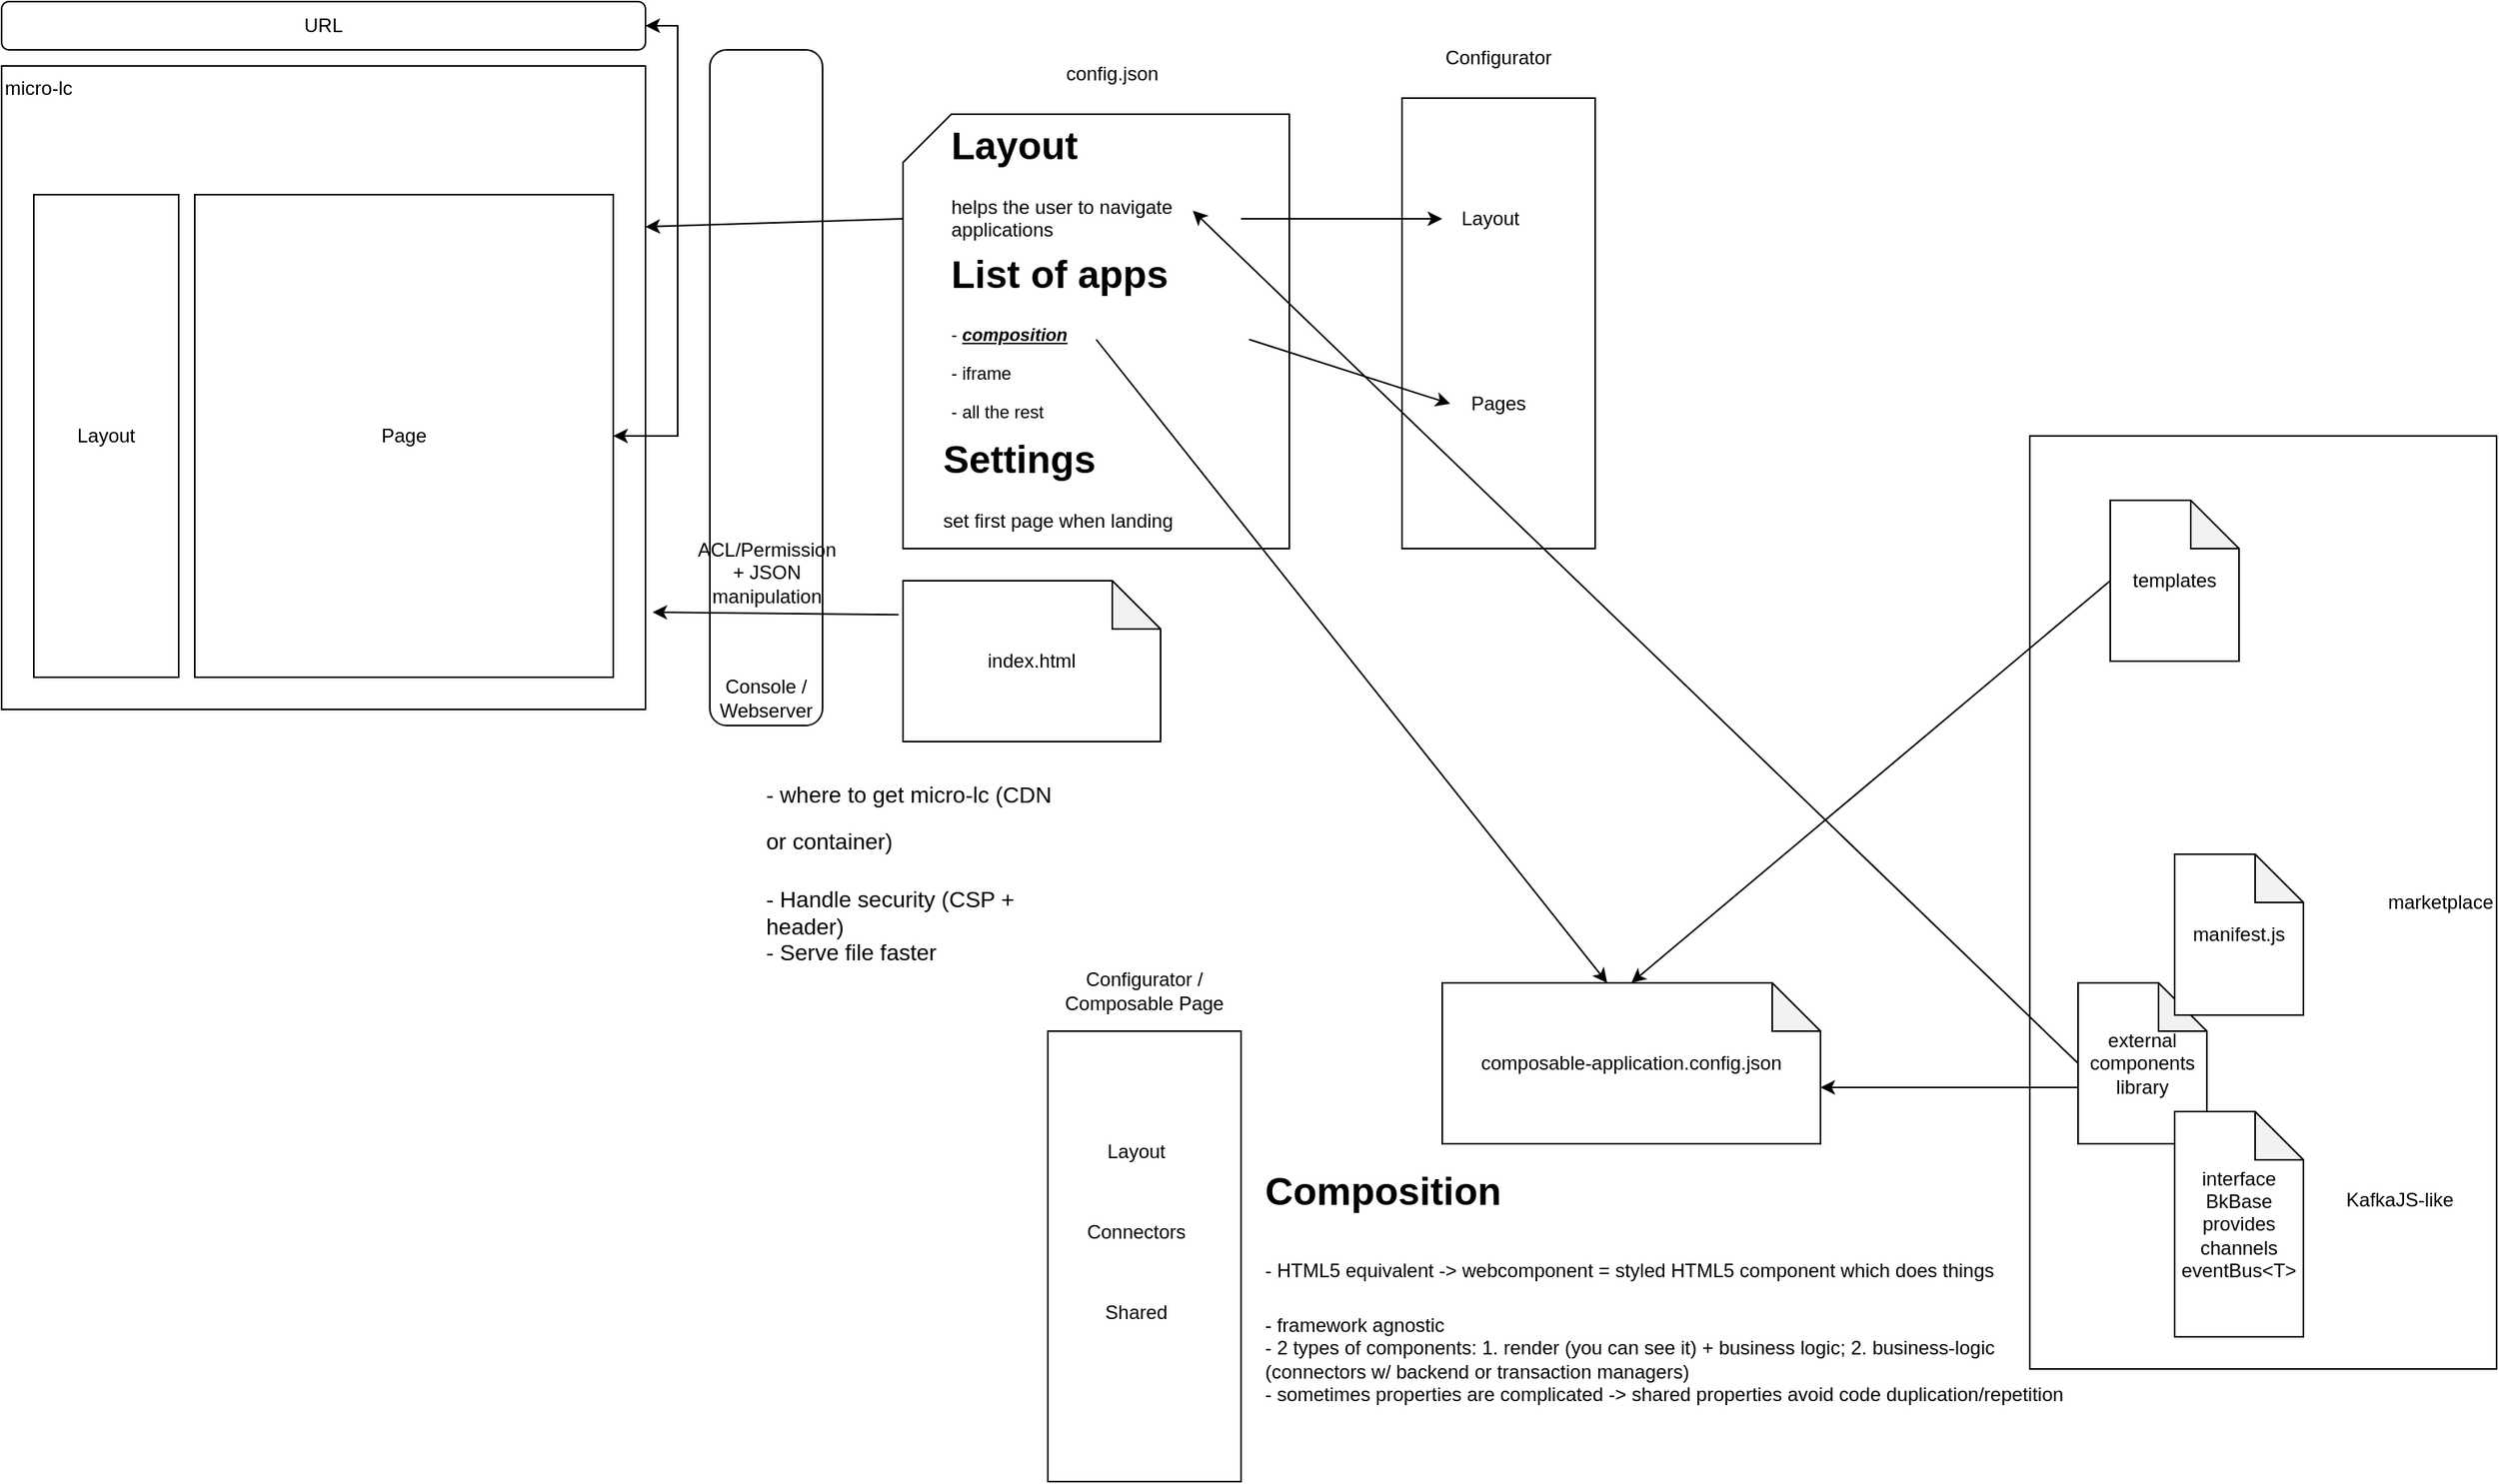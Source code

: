 <mxfile version="21.0.6" type="device"><diagram name="Page-1" id="2ijxSshfN2xbjTfwNkjm"><mxGraphModel dx="1687" dy="944" grid="1" gridSize="10" guides="1" tooltips="1" connect="1" arrows="1" fold="1" page="1" pageScale="1" pageWidth="3300" pageHeight="4681" math="0" shadow="0"><root><mxCell id="0"/><mxCell id="1" parent="0"/><mxCell id="WT_NA859uxCc1bV-SKTd-48" value="marketplace" style="rounded=0;whiteSpace=wrap;html=1;align=right;" vertex="1" parent="1"><mxGeometry x="1400" y="280" width="290" height="580" as="geometry"/></mxCell><mxCell id="WT_NA859uxCc1bV-SKTd-21" value="Console / Webserver" style="rounded=1;whiteSpace=wrap;html=1;verticalAlign=bottom;" vertex="1" parent="1"><mxGeometry x="580" y="40" width="70" height="420" as="geometry"/></mxCell><mxCell id="WT_NA859uxCc1bV-SKTd-18" value="" style="rounded=0;whiteSpace=wrap;html=1;" vertex="1" parent="1"><mxGeometry x="1010" y="70" width="120" height="280" as="geometry"/></mxCell><mxCell id="WT_NA859uxCc1bV-SKTd-1" value="micro-lc" style="whiteSpace=wrap;html=1;aspect=fixed;align=left;verticalAlign=top;" vertex="1" parent="1"><mxGeometry x="140" y="50" width="400" height="400" as="geometry"/></mxCell><mxCell id="WT_NA859uxCc1bV-SKTd-2" value="Page" style="rounded=0;whiteSpace=wrap;html=1;" vertex="1" parent="1"><mxGeometry x="260" y="130" width="260" height="300" as="geometry"/></mxCell><mxCell id="WT_NA859uxCc1bV-SKTd-3" value="" style="shape=card;whiteSpace=wrap;html=1;" vertex="1" parent="1"><mxGeometry x="700" y="80" width="240" height="270" as="geometry"/></mxCell><mxCell id="WT_NA859uxCc1bV-SKTd-4" value="" style="endArrow=classic;html=1;rounded=0;entryX=1;entryY=0.25;entryDx=0;entryDy=0;exitX=0;exitY=0;exitDx=0;exitDy=65;exitPerimeter=0;" edge="1" parent="1" source="WT_NA859uxCc1bV-SKTd-3" target="WT_NA859uxCc1bV-SKTd-1"><mxGeometry width="50" height="50" relative="1" as="geometry"><mxPoint x="700" y="440" as="sourcePoint"/><mxPoint x="750" y="390" as="targetPoint"/></mxGeometry></mxCell><mxCell id="WT_NA859uxCc1bV-SKTd-5" value="&lt;h1&gt;Layout&lt;/h1&gt;&lt;p&gt;helps the user to navigate applications&lt;/p&gt;" style="text;html=1;strokeColor=none;fillColor=none;spacing=5;spacingTop=-20;whiteSpace=wrap;overflow=hidden;rounded=0;" vertex="1" parent="1"><mxGeometry x="725" y="80" width="190" height="80" as="geometry"/></mxCell><mxCell id="WT_NA859uxCc1bV-SKTd-6" value="&lt;h1&gt;List of apps&lt;/h1&gt;&lt;p style=&quot;font-size: 11px;&quot;&gt;&lt;font style=&quot;font-size: 11px;&quot;&gt;- &lt;b&gt;&lt;i style=&quot;&quot;&gt;&lt;u&gt;composition&lt;/u&gt;&lt;/i&gt;&lt;/b&gt;&lt;/font&gt;&lt;/p&gt;&lt;p style=&quot;font-size: 11px;&quot;&gt;&lt;font style=&quot;font-size: 11px;&quot;&gt;- iframe&lt;/font&gt;&lt;/p&gt;&lt;p style=&quot;font-size: 11px;&quot;&gt;&lt;font style=&quot;font-size: 11px;&quot;&gt;- all the rest&lt;/font&gt;&lt;/p&gt;" style="text;html=1;strokeColor=none;fillColor=none;spacing=5;spacingTop=-20;whiteSpace=wrap;overflow=hidden;rounded=0;" vertex="1" parent="1"><mxGeometry x="725" y="160" width="190" height="120" as="geometry"/></mxCell><mxCell id="WT_NA859uxCc1bV-SKTd-8" value="config.json" style="text;html=1;strokeColor=none;fillColor=none;align=center;verticalAlign=middle;whiteSpace=wrap;rounded=0;" vertex="1" parent="1"><mxGeometry x="770" y="40" width="120" height="30" as="geometry"/></mxCell><mxCell id="WT_NA859uxCc1bV-SKTd-9" value="URL" style="rounded=1;whiteSpace=wrap;html=1;" vertex="1" parent="1"><mxGeometry x="140" y="10" width="400" height="30" as="geometry"/></mxCell><mxCell id="WT_NA859uxCc1bV-SKTd-10" value="Layout" style="rounded=0;whiteSpace=wrap;html=1;" vertex="1" parent="1"><mxGeometry x="160" y="130" width="90" height="300" as="geometry"/></mxCell><mxCell id="WT_NA859uxCc1bV-SKTd-13" value="" style="endArrow=classic;startArrow=classic;html=1;rounded=0;edgeStyle=orthogonalEdgeStyle;entryX=1;entryY=0.5;entryDx=0;entryDy=0;exitX=1;exitY=0.5;exitDx=0;exitDy=0;" edge="1" parent="1" source="WT_NA859uxCc1bV-SKTd-2" target="WT_NA859uxCc1bV-SKTd-9"><mxGeometry width="50" height="50" relative="1" as="geometry"><mxPoint x="700" y="440" as="sourcePoint"/><mxPoint x="750" y="390" as="targetPoint"/><Array as="points"><mxPoint x="560" y="280"/><mxPoint x="560" y="25"/></Array></mxGeometry></mxCell><mxCell id="WT_NA859uxCc1bV-SKTd-14" value="" style="endArrow=classic;html=1;rounded=0;exitX=1;exitY=0.5;exitDx=0;exitDy=0;" edge="1" parent="1" source="WT_NA859uxCc1bV-SKTd-6"><mxGeometry width="50" height="50" relative="1" as="geometry"><mxPoint x="890" y="440" as="sourcePoint"/><mxPoint x="1040" y="260" as="targetPoint"/></mxGeometry></mxCell><mxCell id="WT_NA859uxCc1bV-SKTd-15" value="Pages" style="text;html=1;strokeColor=none;fillColor=none;align=center;verticalAlign=middle;whiteSpace=wrap;rounded=0;" vertex="1" parent="1"><mxGeometry x="1040" y="245" width="60" height="30" as="geometry"/></mxCell><mxCell id="WT_NA859uxCc1bV-SKTd-16" value="" style="endArrow=classic;html=1;rounded=0;exitX=1;exitY=0.5;exitDx=0;exitDy=0;" edge="1" parent="1"><mxGeometry width="50" height="50" relative="1" as="geometry"><mxPoint x="910" y="145" as="sourcePoint"/><mxPoint x="1035" y="145" as="targetPoint"/></mxGeometry></mxCell><mxCell id="WT_NA859uxCc1bV-SKTd-17" value="Layout" style="text;html=1;strokeColor=none;fillColor=none;align=center;verticalAlign=middle;whiteSpace=wrap;rounded=0;" vertex="1" parent="1"><mxGeometry x="1035" y="130" width="60" height="30" as="geometry"/></mxCell><mxCell id="WT_NA859uxCc1bV-SKTd-19" value="Configurator" style="text;html=1;strokeColor=none;fillColor=none;align=center;verticalAlign=middle;whiteSpace=wrap;rounded=0;" vertex="1" parent="1"><mxGeometry x="1030" y="30" width="80" height="30" as="geometry"/></mxCell><mxCell id="WT_NA859uxCc1bV-SKTd-23" value="index.html" style="shape=note;whiteSpace=wrap;html=1;backgroundOutline=1;darkOpacity=0.05;" vertex="1" parent="1"><mxGeometry x="700" y="370" width="160" height="100" as="geometry"/></mxCell><mxCell id="WT_NA859uxCc1bV-SKTd-24" value="" style="endArrow=classic;html=1;rounded=0;exitX=-0.017;exitY=0.211;exitDx=0;exitDy=0;exitPerimeter=0;entryX=1.011;entryY=0.849;entryDx=0;entryDy=0;entryPerimeter=0;" edge="1" parent="1" source="WT_NA859uxCc1bV-SKTd-23" target="WT_NA859uxCc1bV-SKTd-1"><mxGeometry width="50" height="50" relative="1" as="geometry"><mxPoint x="580" y="320" as="sourcePoint"/><mxPoint x="630" y="270" as="targetPoint"/></mxGeometry></mxCell><mxCell id="WT_NA859uxCc1bV-SKTd-25" value="&lt;h1&gt;&lt;span style=&quot;font-weight: 400;&quot;&gt;&lt;font style=&quot;font-size: 14px;&quot;&gt;- where to get micro-lc (CDN or container)&lt;/font&gt;&lt;/span&gt;&lt;/h1&gt;&lt;div&gt;&lt;span style=&quot;font-weight: 400;&quot;&gt;&lt;font style=&quot;font-size: 14px;&quot;&gt;- Handle security (CSP + header)&lt;/font&gt;&lt;/span&gt;&lt;/div&gt;&lt;div&gt;&lt;span style=&quot;font-weight: 400;&quot;&gt;&lt;font style=&quot;font-size: 14px;&quot;&gt;- Serve file faster&lt;/font&gt;&lt;/span&gt;&lt;/div&gt;" style="text;html=1;strokeColor=none;fillColor=none;spacing=5;spacingTop=-20;whiteSpace=wrap;overflow=hidden;rounded=0;" vertex="1" parent="1"><mxGeometry x="610" y="480" width="190" height="180" as="geometry"/></mxCell><mxCell id="WT_NA859uxCc1bV-SKTd-26" value="&lt;h1&gt;Settings&lt;/h1&gt;&lt;p&gt;set first page when landing&lt;/p&gt;" style="text;html=1;strokeColor=none;fillColor=none;spacing=5;spacingTop=-20;whiteSpace=wrap;overflow=hidden;rounded=0;" vertex="1" parent="1"><mxGeometry x="720" y="275" width="190" height="70" as="geometry"/></mxCell><mxCell id="WT_NA859uxCc1bV-SKTd-27" value="" style="endArrow=classic;html=1;rounded=0;exitX=0.5;exitY=0.5;exitDx=0;exitDy=0;exitPerimeter=0;entryX=0;entryY=0;entryDx=102.5;entryDy=0;entryPerimeter=0;" edge="1" parent="1" source="WT_NA859uxCc1bV-SKTd-6" target="WT_NA859uxCc1bV-SKTd-28"><mxGeometry width="50" height="50" relative="1" as="geometry"><mxPoint x="890" y="400" as="sourcePoint"/><mxPoint x="1060" y="610" as="targetPoint"/></mxGeometry></mxCell><mxCell id="WT_NA859uxCc1bV-SKTd-28" value="composable-application.config.json" style="shape=note;whiteSpace=wrap;html=1;backgroundOutline=1;darkOpacity=0.05;" vertex="1" parent="1"><mxGeometry x="1035" y="620" width="235" height="100" as="geometry"/></mxCell><mxCell id="WT_NA859uxCc1bV-SKTd-32" value="&lt;h1&gt;&lt;span style=&quot;background-color: initial;&quot;&gt;Composition&lt;/span&gt;&lt;/h1&gt;&lt;h1&gt;&lt;span style=&quot;font-size: 12px; font-weight: 400;&quot;&gt;- HTML5 equivalent -&amp;gt; webcomponent = styled HTML5 component which does things&lt;/span&gt;&lt;/h1&gt;&lt;div&gt;&lt;span style=&quot;font-size: 12px; font-weight: 400;&quot;&gt;- framework agnostic&lt;/span&gt;&lt;/div&gt;&lt;div&gt;&lt;span style=&quot;font-size: 12px; font-weight: 400;&quot;&gt;- 2 types of components: 1. render (you can see it) + business logic; 2. business-logic (connectors w/ backend or transaction managers)&lt;/span&gt;&lt;/div&gt;&lt;div&gt;&lt;span style=&quot;font-size: 12px; font-weight: 400;&quot;&gt;- sometimes properties are complicated -&amp;gt; shared properties avoid code duplication/repetition&lt;/span&gt;&lt;/div&gt;" style="text;html=1;strokeColor=none;fillColor=none;spacing=5;spacingTop=-20;whiteSpace=wrap;overflow=hidden;rounded=0;" vertex="1" parent="1"><mxGeometry x="920" y="730" width="520" height="170" as="geometry"/></mxCell><mxCell id="WT_NA859uxCc1bV-SKTd-33" value="" style="endArrow=classic;html=1;rounded=0;entryX=0;entryY=0;entryDx=235.0;entryDy=65;entryPerimeter=0;" edge="1" parent="1" target="WT_NA859uxCc1bV-SKTd-28"><mxGeometry width="50" height="50" relative="1" as="geometry"><mxPoint x="1430" y="685" as="sourcePoint"/><mxPoint x="1460" y="630" as="targetPoint"/></mxGeometry></mxCell><mxCell id="WT_NA859uxCc1bV-SKTd-34" value="external components library" style="shape=note;whiteSpace=wrap;html=1;backgroundOutline=1;darkOpacity=0.05;" vertex="1" parent="1"><mxGeometry x="1430" y="620" width="80" height="100" as="geometry"/></mxCell><mxCell id="WT_NA859uxCc1bV-SKTd-36" value="" style="endArrow=classic;html=1;rounded=0;exitX=0;exitY=0.5;exitDx=0;exitDy=0;exitPerimeter=0;entryX=0.816;entryY=0.75;entryDx=0;entryDy=0;entryPerimeter=0;" edge="1" parent="1" source="WT_NA859uxCc1bV-SKTd-34" target="WT_NA859uxCc1bV-SKTd-5"><mxGeometry width="50" height="50" relative="1" as="geometry"><mxPoint x="880" y="440" as="sourcePoint"/><mxPoint x="930" y="390" as="targetPoint"/></mxGeometry></mxCell><mxCell id="WT_NA859uxCc1bV-SKTd-39" value="manifest.js" style="shape=note;whiteSpace=wrap;html=1;backgroundOutline=1;darkOpacity=0.05;" vertex="1" parent="1"><mxGeometry x="1490" y="540" width="80" height="100" as="geometry"/></mxCell><mxCell id="WT_NA859uxCc1bV-SKTd-40" value="" style="rounded=0;whiteSpace=wrap;html=1;" vertex="1" parent="1"><mxGeometry x="790" y="650" width="120" height="280" as="geometry"/></mxCell><mxCell id="WT_NA859uxCc1bV-SKTd-41" value="Connectors" style="text;html=1;strokeColor=none;fillColor=none;align=center;verticalAlign=middle;whiteSpace=wrap;rounded=0;" vertex="1" parent="1"><mxGeometry x="815" y="760" width="60" height="30" as="geometry"/></mxCell><mxCell id="WT_NA859uxCc1bV-SKTd-42" value="Layout" style="text;html=1;strokeColor=none;fillColor=none;align=center;verticalAlign=middle;whiteSpace=wrap;rounded=0;" vertex="1" parent="1"><mxGeometry x="815" y="710" width="60" height="30" as="geometry"/></mxCell><mxCell id="WT_NA859uxCc1bV-SKTd-43" value="Configurator / Composable Page" style="text;html=1;strokeColor=none;fillColor=none;align=center;verticalAlign=middle;whiteSpace=wrap;rounded=0;" vertex="1" parent="1"><mxGeometry x="790" y="610" width="120" height="30" as="geometry"/></mxCell><mxCell id="WT_NA859uxCc1bV-SKTd-44" value="Shared" style="text;html=1;strokeColor=none;fillColor=none;align=center;verticalAlign=middle;whiteSpace=wrap;rounded=0;" vertex="1" parent="1"><mxGeometry x="815" y="810" width="60" height="30" as="geometry"/></mxCell><mxCell id="WT_NA859uxCc1bV-SKTd-45" value="interface BkBase&lt;br&gt;provides channels&lt;br&gt;eventBus&amp;lt;T&amp;gt;" style="shape=note;whiteSpace=wrap;html=1;backgroundOutline=1;darkOpacity=0.05;" vertex="1" parent="1"><mxGeometry x="1490" y="700" width="80" height="140" as="geometry"/></mxCell><mxCell id="WT_NA859uxCc1bV-SKTd-46" value="" style="endArrow=classic;html=1;rounded=0;entryX=0.5;entryY=0;entryDx=0;entryDy=0;entryPerimeter=0;exitX=0;exitY=0.5;exitDx=0;exitDy=0;exitPerimeter=0;" edge="1" parent="1" source="WT_NA859uxCc1bV-SKTd-47" target="WT_NA859uxCc1bV-SKTd-28"><mxGeometry width="50" height="50" relative="1" as="geometry"><mxPoint x="1410" y="370" as="sourcePoint"/><mxPoint x="1180" y="460" as="targetPoint"/></mxGeometry></mxCell><mxCell id="WT_NA859uxCc1bV-SKTd-47" value="templates" style="shape=note;whiteSpace=wrap;html=1;backgroundOutline=1;darkOpacity=0.05;" vertex="1" parent="1"><mxGeometry x="1450" y="320" width="80" height="100" as="geometry"/></mxCell><mxCell id="WT_NA859uxCc1bV-SKTd-49" value="KafkaJS-like" style="text;html=1;strokeColor=none;fillColor=none;align=center;verticalAlign=middle;whiteSpace=wrap;rounded=0;" vertex="1" parent="1"><mxGeometry x="1590" y="740" width="80" height="30" as="geometry"/></mxCell><mxCell id="WT_NA859uxCc1bV-SKTd-50" value="ACL/Permission + JSON manipulation" style="text;html=1;strokeColor=none;fillColor=none;align=center;verticalAlign=middle;whiteSpace=wrap;rounded=0;" vertex="1" parent="1"><mxGeometry x="567.5" y="350" width="95" height="30" as="geometry"/></mxCell></root></mxGraphModel></diagram></mxfile>